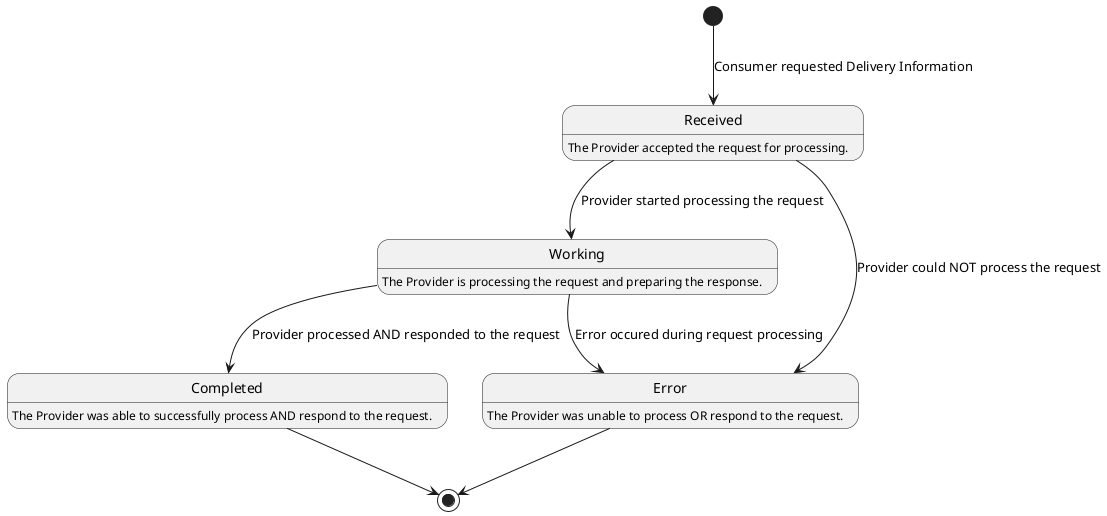 @startuml Figure_4

Received : The Provider accepted the request for processing.
Working : The Provider is processing the request and preparing the response.
Completed : The Provider was able to successfully process AND respond to the request.
Error : The Provider was unable to process OR respond to the request.

[*] --> Received : Consumer requested Delivery Information 
Received --> Working : Provider started processing the request
Received --> Error : Provider could NOT process the request

Working --> Completed : Provider processed AND responded to the request
Working --> Error : Error occured during request processing

Completed --> [*]

Error --> [*]

@enduml